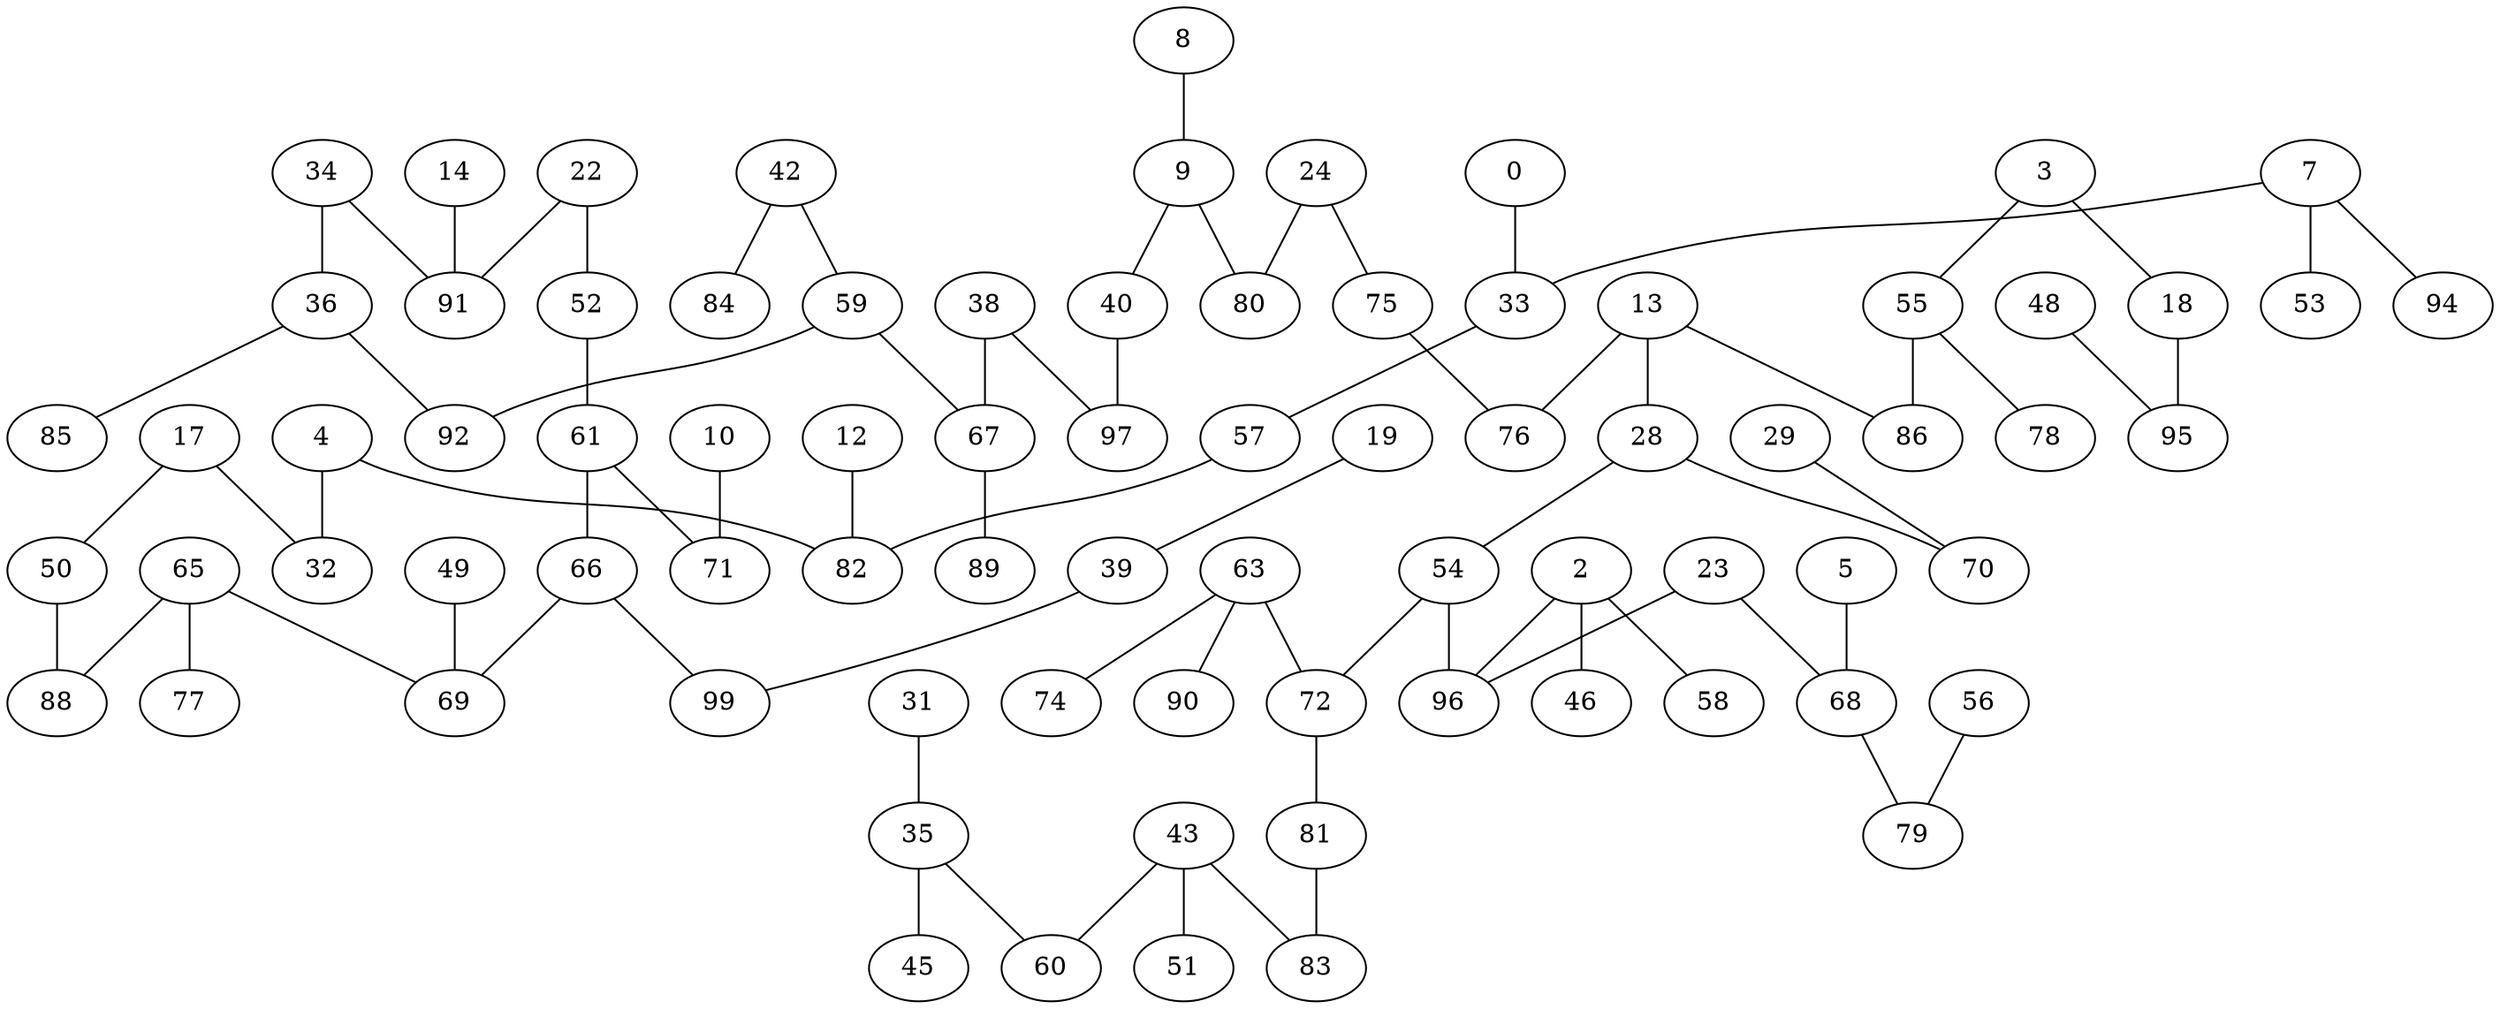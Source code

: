 graph {
  0;
  2;
  3;
  4;
  5;
  7;
  8;
  9;
  10;
  12;
  13;
  14;
  17;
  18;
  19;
  22;
  23;
  24;
  28;
  29;
  31;
  32;
  33;
  34;
  35;
  36;
  38;
  39;
  40;
  42;
  43;
  45;
  46;
  48;
  49;
  50;
  51;
  52;
  53;
  54;
  55;
  56;
  57;
  58;
  59;
  60;
  61;
  63;
  65;
  66;
  67;
  68;
  69;
  70;
  71;
  72;
  74;
  75;
  76;
  77;
  78;
  79;
  80;
  81;
  82;
  83;
  84;
  85;
  86;
  88;
  89;
  90;
  91;
  92;
  94;
  95;
  96;
  97;
  99;
  0 -- 33;
  2 -- 96;
  2 -- 58;
  2 -- 46;
  3 -- 18;
  3 -- 55;
  4 -- 32;
  4 -- 82;
  5 -- 68;
  7 -- 33;
  7 -- 53;
  7 -- 94;
  8 -- 9;
  9 -- 80;
  9 -- 40;
  10 -- 71;
  12 -- 82;
  13 -- 86;
  13 -- 76;
  13 -- 28;
  14 -- 91;
  17 -- 32;
  17 -- 50;
  18 -- 95;
  19 -- 39;
  22 -- 52;
  22 -- 91;
  23 -- 96;
  23 -- 68;
  24 -- 80;
  24 -- 75;
  28 -- 54;
  28 -- 70;
  29 -- 70;
  31 -- 35;
  33 -- 57;
  34 -- 36;
  34 -- 91;
  35 -- 60;
  35 -- 45;
  36 -- 85;
  36 -- 92;
  38 -- 97;
  38 -- 67;
  39 -- 99;
  40 -- 97;
  42 -- 84;
  42 -- 59;
  43 -- 83;
  43 -- 51;
  43 -- 60;
  48 -- 95;
  49 -- 69;
  50 -- 88;
  52 -- 61;
  54 -- 96;
  54 -- 72;
  55 -- 86;
  55 -- 78;
  56 -- 79;
  57 -- 82;
  59 -- 67;
  59 -- 92;
  61 -- 66;
  61 -- 71;
  63 -- 72;
  63 -- 74;
  63 -- 90;
  65 -- 69;
  65 -- 88;
  65 -- 77;
  66 -- 99;
  66 -- 69;
  67 -- 89;
  68 -- 79;
  72 -- 81;
  75 -- 76;
  81 -- 83;
}